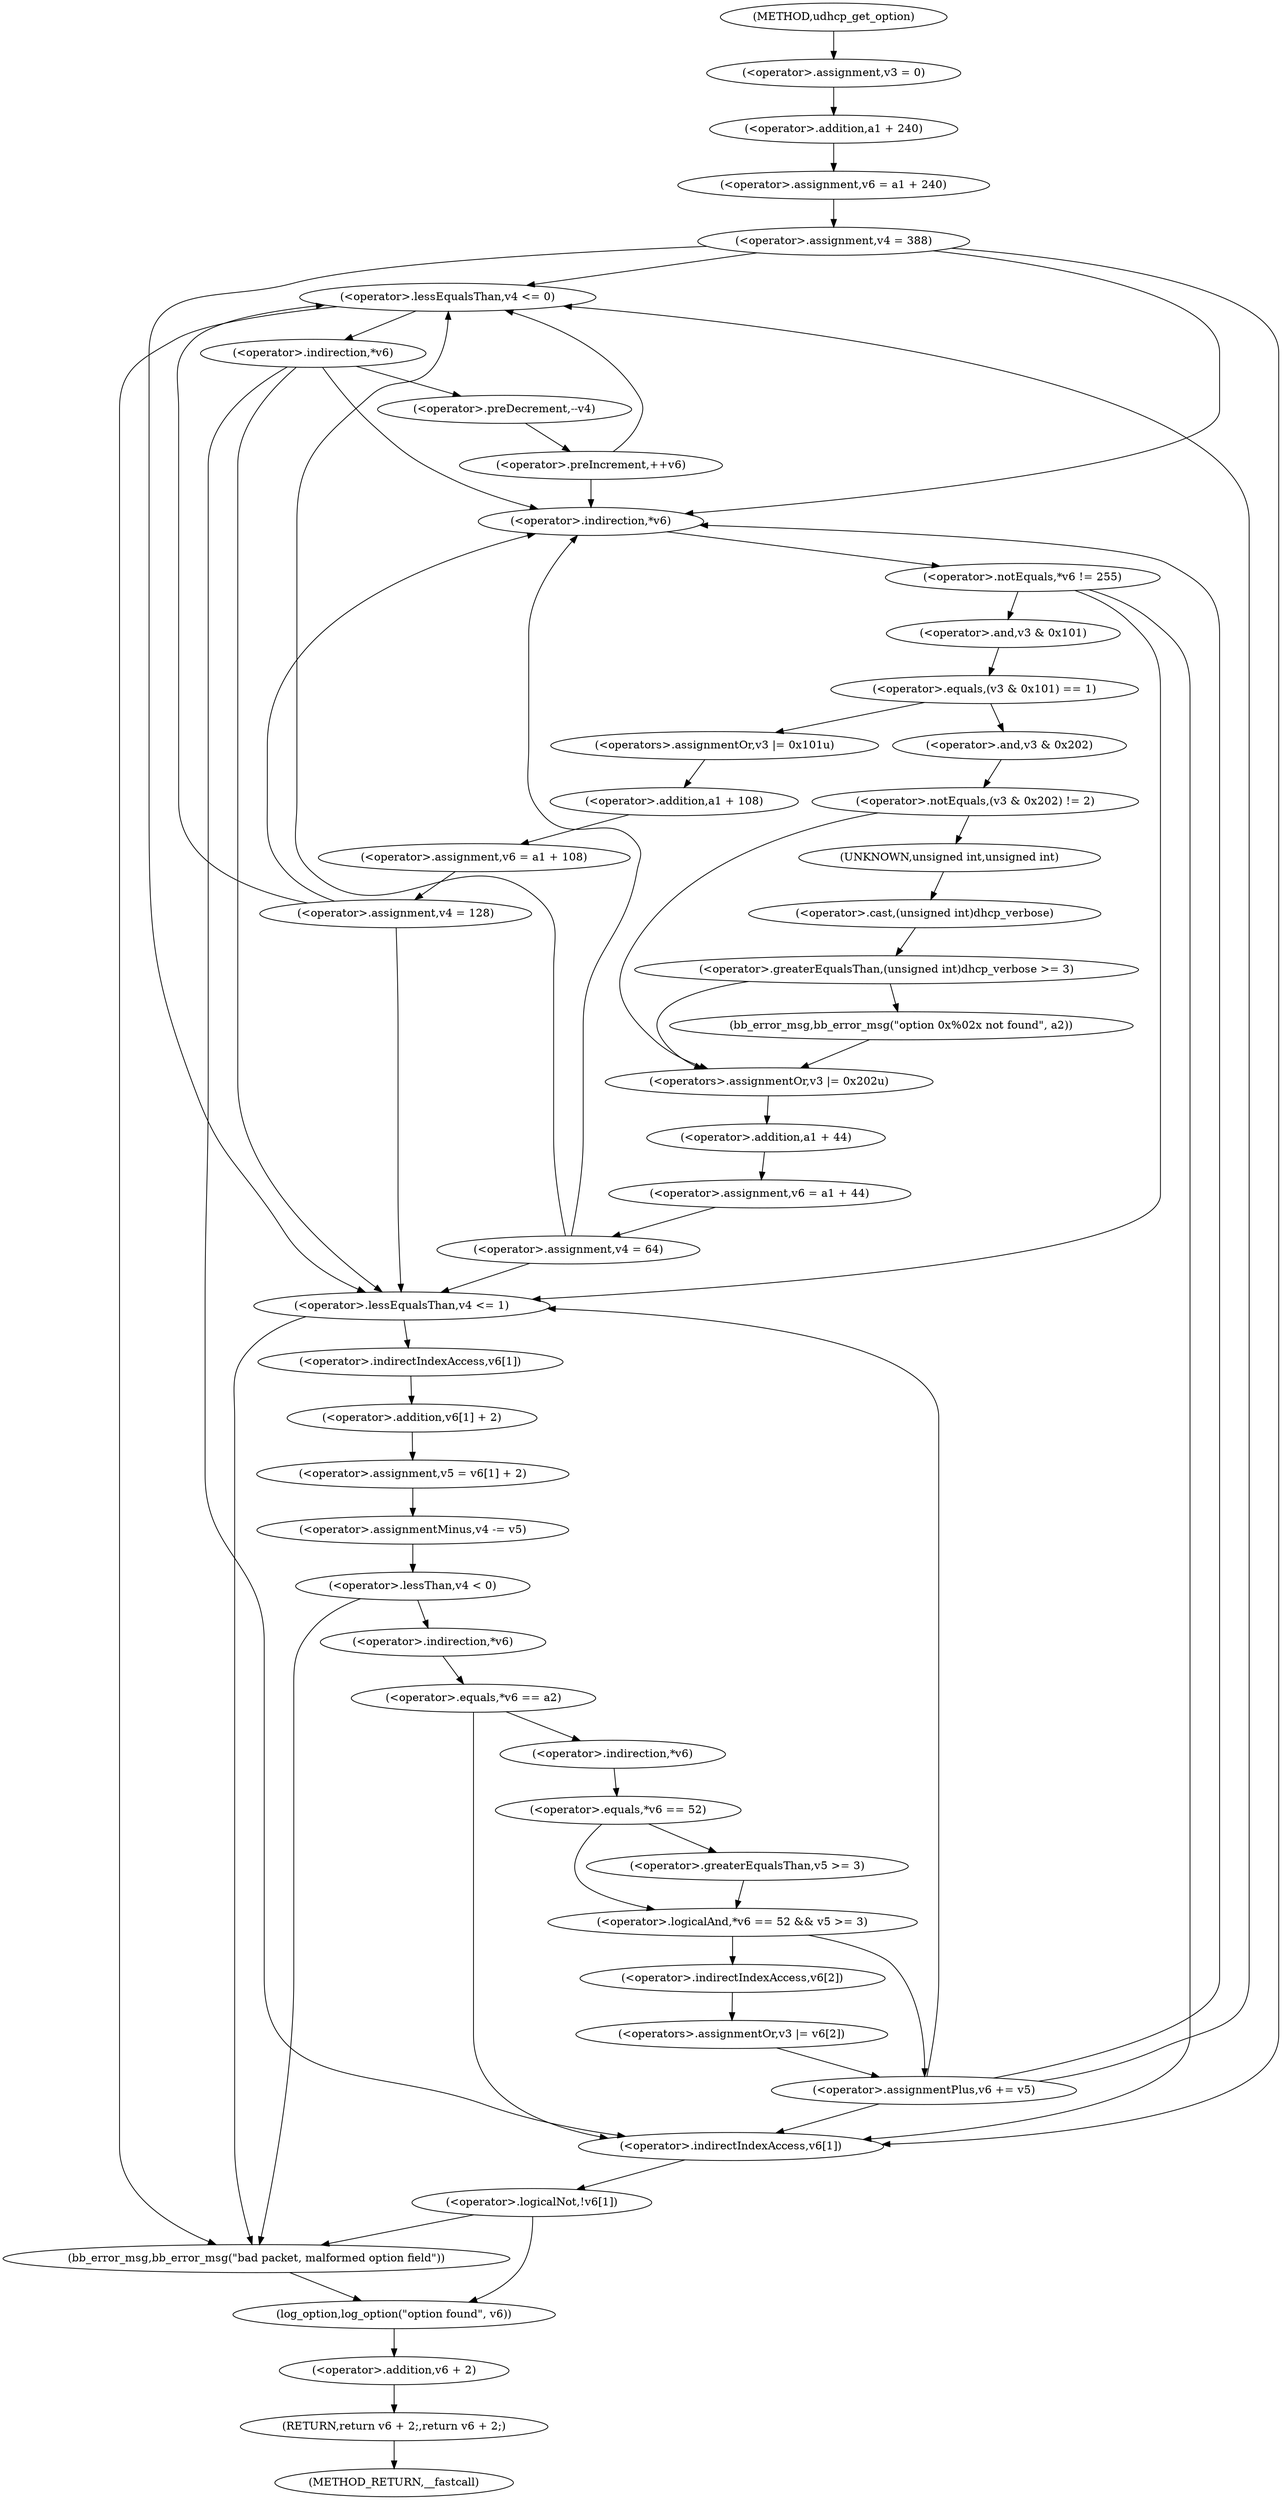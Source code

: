 digraph udhcp_get_option {  
"1000113" [label = "(<operator>.assignment,v3 = 0)" ]
"1000116" [label = "(<operator>.assignment,v6 = a1 + 240)" ]
"1000118" [label = "(<operator>.addition,a1 + 240)" ]
"1000121" [label = "(<operator>.assignment,v4 = 388)" ]
"1000134" [label = "(<operator>.lessEqualsThan,v4 <= 0)" ]
"1000139" [label = "(<operator>.indirection,*v6)" ]
"1000142" [label = "(<operator>.preDecrement,--v4)" ]
"1000144" [label = "(<operator>.preIncrement,++v6)" ]
"1000147" [label = "(<operator>.notEquals,*v6 != 255)" ]
"1000148" [label = "(<operator>.indirection,*v6)" ]
"1000153" [label = "(<operator>.equals,(v3 & 0x101) == 1)" ]
"1000154" [label = "(<operator>.and,v3 & 0x101)" ]
"1000159" [label = "(<operators>.assignmentOr,v3 |= 0x101u)" ]
"1000162" [label = "(<operator>.assignment,v6 = a1 + 108)" ]
"1000164" [label = "(<operator>.addition,a1 + 108)" ]
"1000167" [label = "(<operator>.assignment,v4 = 128)" ]
"1000173" [label = "(<operator>.notEquals,(v3 & 0x202) != 2)" ]
"1000174" [label = "(<operator>.and,v3 & 0x202)" ]
"1000180" [label = "(<operator>.greaterEqualsThan,(unsigned int)dhcp_verbose >= 3)" ]
"1000181" [label = "(<operator>.cast,(unsigned int)dhcp_verbose)" ]
"1000182" [label = "(UNKNOWN,unsigned int,unsigned int)" ]
"1000185" [label = "(bb_error_msg,bb_error_msg(\"option 0x%02x not found\", a2))" ]
"1000189" [label = "(<operators>.assignmentOr,v3 |= 0x202u)" ]
"1000192" [label = "(<operator>.assignment,v6 = a1 + 44)" ]
"1000194" [label = "(<operator>.addition,a1 + 44)" ]
"1000197" [label = "(<operator>.assignment,v4 = 64)" ]
"1000201" [label = "(<operator>.lessEqualsThan,v4 <= 1)" ]
"1000205" [label = "(<operator>.assignment,v5 = v6[1] + 2)" ]
"1000207" [label = "(<operator>.addition,v6[1] + 2)" ]
"1000208" [label = "(<operator>.indirectIndexAccess,v6[1])" ]
"1000212" [label = "(<operator>.assignmentMinus,v4 -= v5)" ]
"1000216" [label = "(<operator>.lessThan,v4 < 0)" ]
"1000221" [label = "(<operator>.equals,*v6 == a2)" ]
"1000222" [label = "(<operator>.indirection,*v6)" ]
"1000227" [label = "(<operator>.logicalAnd,*v6 == 52 && v5 >= 3)" ]
"1000228" [label = "(<operator>.equals,*v6 == 52)" ]
"1000229" [label = "(<operator>.indirection,*v6)" ]
"1000232" [label = "(<operator>.greaterEqualsThan,v5 >= 3)" ]
"1000235" [label = "(<operators>.assignmentOr,v3 |= v6[2])" ]
"1000237" [label = "(<operator>.indirectIndexAccess,v6[2])" ]
"1000240" [label = "(<operator>.assignmentPlus,v6 += v5)" ]
"1000244" [label = "(<operator>.logicalNot,!v6[1])" ]
"1000245" [label = "(<operator>.indirectIndexAccess,v6[1])" ]
"1000250" [label = "(bb_error_msg,bb_error_msg(\"bad packet, malformed option field\"))" ]
"1000253" [label = "(log_option,log_option(\"option found\", v6))" ]
"1000256" [label = "(RETURN,return v6 + 2;,return v6 + 2;)" ]
"1000257" [label = "(<operator>.addition,v6 + 2)" ]
"1000105" [label = "(METHOD,udhcp_get_option)" ]
"1000260" [label = "(METHOD_RETURN,__fastcall)" ]
  "1000113" -> "1000118" 
  "1000116" -> "1000121" 
  "1000118" -> "1000116" 
  "1000121" -> "1000134" 
  "1000121" -> "1000148" 
  "1000121" -> "1000201" 
  "1000121" -> "1000245" 
  "1000134" -> "1000250" 
  "1000134" -> "1000139" 
  "1000139" -> "1000148" 
  "1000139" -> "1000201" 
  "1000139" -> "1000245" 
  "1000139" -> "1000142" 
  "1000142" -> "1000144" 
  "1000144" -> "1000134" 
  "1000144" -> "1000148" 
  "1000147" -> "1000201" 
  "1000147" -> "1000245" 
  "1000147" -> "1000154" 
  "1000148" -> "1000147" 
  "1000153" -> "1000159" 
  "1000153" -> "1000174" 
  "1000154" -> "1000153" 
  "1000159" -> "1000164" 
  "1000162" -> "1000167" 
  "1000164" -> "1000162" 
  "1000167" -> "1000134" 
  "1000167" -> "1000148" 
  "1000167" -> "1000201" 
  "1000173" -> "1000182" 
  "1000173" -> "1000189" 
  "1000174" -> "1000173" 
  "1000180" -> "1000185" 
  "1000180" -> "1000189" 
  "1000181" -> "1000180" 
  "1000182" -> "1000181" 
  "1000185" -> "1000189" 
  "1000189" -> "1000194" 
  "1000192" -> "1000197" 
  "1000194" -> "1000192" 
  "1000197" -> "1000134" 
  "1000197" -> "1000148" 
  "1000197" -> "1000201" 
  "1000201" -> "1000250" 
  "1000201" -> "1000208" 
  "1000205" -> "1000212" 
  "1000207" -> "1000205" 
  "1000208" -> "1000207" 
  "1000212" -> "1000216" 
  "1000216" -> "1000250" 
  "1000216" -> "1000222" 
  "1000221" -> "1000245" 
  "1000221" -> "1000229" 
  "1000222" -> "1000221" 
  "1000227" -> "1000237" 
  "1000227" -> "1000240" 
  "1000228" -> "1000227" 
  "1000228" -> "1000232" 
  "1000229" -> "1000228" 
  "1000232" -> "1000227" 
  "1000235" -> "1000240" 
  "1000237" -> "1000235" 
  "1000240" -> "1000134" 
  "1000240" -> "1000148" 
  "1000240" -> "1000201" 
  "1000240" -> "1000245" 
  "1000244" -> "1000250" 
  "1000244" -> "1000253" 
  "1000245" -> "1000244" 
  "1000250" -> "1000253" 
  "1000253" -> "1000257" 
  "1000256" -> "1000260" 
  "1000257" -> "1000256" 
  "1000105" -> "1000113" 
}
